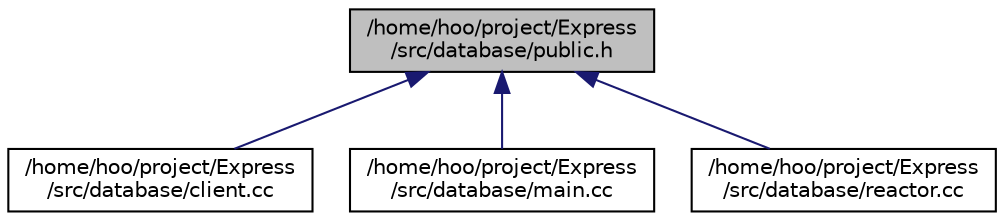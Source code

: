 digraph "/home/hoo/project/Express/src/database/public.h"
{
 // LATEX_PDF_SIZE
  edge [fontname="Helvetica",fontsize="10",labelfontname="Helvetica",labelfontsize="10"];
  node [fontname="Helvetica",fontsize="10",shape=record];
  Node1 [label="/home/hoo/project/Express\l/src/database/public.h",height=0.2,width=0.4,color="black", fillcolor="grey75", style="filled", fontcolor="black",tooltip=" "];
  Node1 -> Node2 [dir="back",color="midnightblue",fontsize="10",style="solid",fontname="Helvetica"];
  Node2 [label="/home/hoo/project/Express\l/src/database/client.cc",height=0.2,width=0.4,color="black", fillcolor="white", style="filled",URL="$database_2client_8cc.html",tooltip=" "];
  Node1 -> Node3 [dir="back",color="midnightblue",fontsize="10",style="solid",fontname="Helvetica"];
  Node3 [label="/home/hoo/project/Express\l/src/database/main.cc",height=0.2,width=0.4,color="black", fillcolor="white", style="filled",URL="$database_2main_8cc.html",tooltip="The entry of data base component."];
  Node1 -> Node4 [dir="back",color="midnightblue",fontsize="10",style="solid",fontname="Helvetica"];
  Node4 [label="/home/hoo/project/Express\l/src/database/reactor.cc",height=0.2,width=0.4,color="black", fillcolor="white", style="filled",URL="$reactor_8cc.html",tooltip=" "];
}
